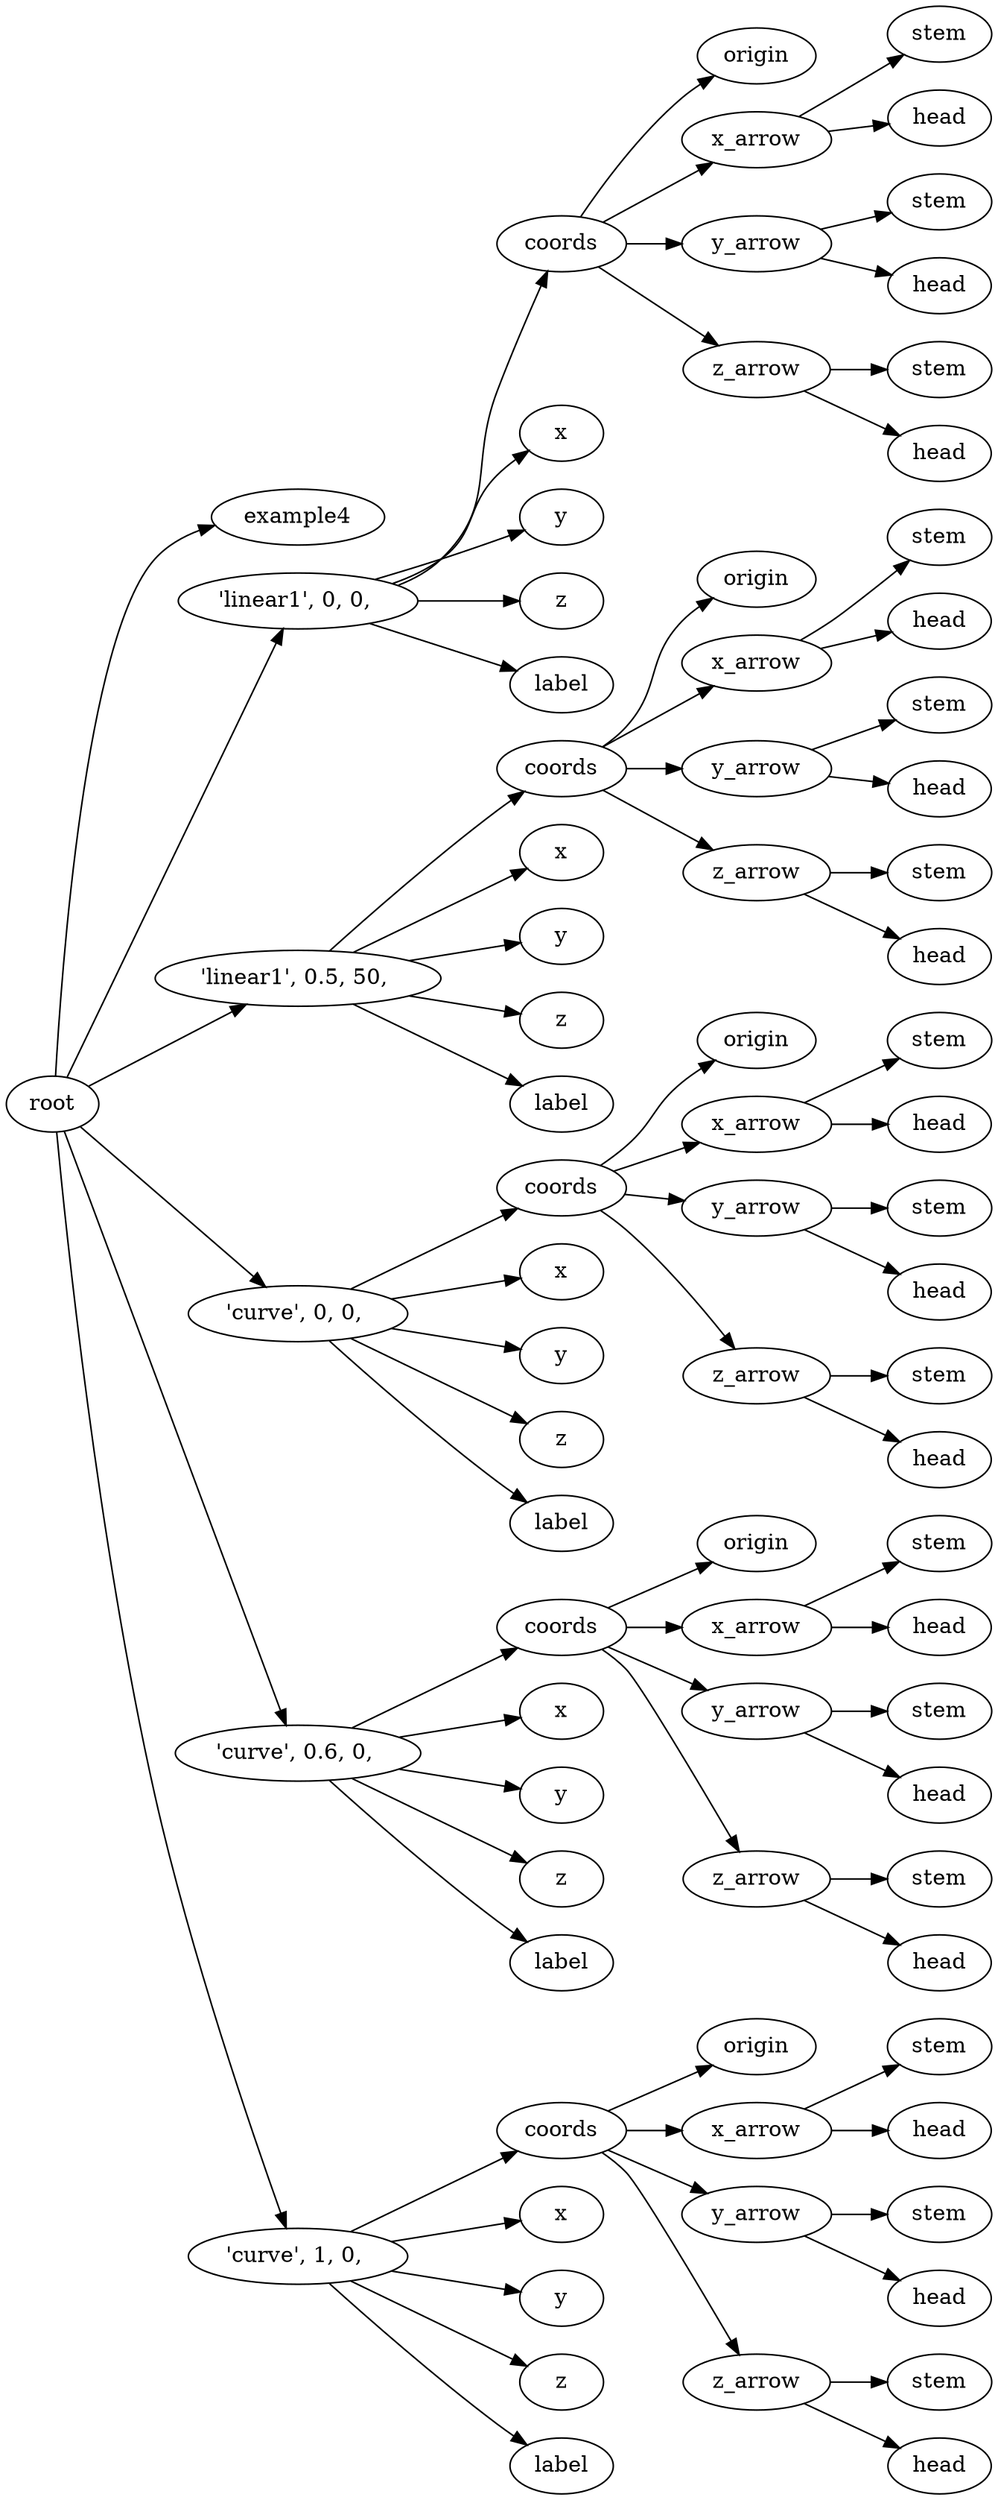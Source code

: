 digraph example4 {
	graph [rankdir=LR]
	root_551 [label=root href="javascript:s=&quot;\(\)\nNone&quot;; console.log(s); alert(s);"]
	example4_552 [label=example4 href="javascript:s=&quot;\(&#x27;example4&#x27;,\)\nLinearExtrude&quot;; console.log(s); alert(s);" tooltip=LinearExtrude]
	553 [label="'linear1',\ 0,\ 0,\ " href="javascript:s=&quot;\(&quot;&#x27;linear1&#x27;,\ 0,\ 0,\ &quot;,\)\nAnnotatedCoordinates&quot;; console.log(s); alert(s);" tooltip=AnnotatedCoordinates]
	coords_554 [label=coords href="javascript:s=&quot;\(&quot;&#x27;linear1&#x27;,\ 0,\ 0,\ &quot;,\ &#x27;coords&#x27;\)\nCoordinates&quot;; console.log(s); alert(s);" tooltip=Coordinates]
	origin_555 [label=origin href="javascript:s=&quot;\(&quot;&#x27;linear1&#x27;,\ 0,\ 0,\ &quot;,\ &#x27;coords&#x27;,\ &#x27;origin&#x27;\)\nCoordinatesCage&quot;; console.log(s); alert(s);" tooltip=CoordinatesCage]
	x_arrow_556 [label=x_arrow href="javascript:s=&quot;\(&quot;&#x27;linear1&#x27;,\ 0,\ 0,\ &quot;,\ &#x27;coords&#x27;,\ &#x27;x_arrow&#x27;\)\nArrow&quot;; console.log(s); alert(s);" tooltip=Arrow]
	stem_557 [label=stem href="javascript:s=&quot;\(&quot;&#x27;linear1&#x27;,\ 0,\ 0,\ &quot;,\ &#x27;coords&#x27;,\ &#x27;x_arrow&#x27;,\ &#x27;stem&#x27;\)\nCone&quot;; console.log(s); alert(s);" tooltip=Cone]
	head_558 [label=head href="javascript:s=&quot;\(&quot;&#x27;linear1&#x27;,\ 0,\ 0,\ &quot;,\ &#x27;coords&#x27;,\ &#x27;x_arrow&#x27;,\ &#x27;head&#x27;\)\nCone&quot;; console.log(s); alert(s);" tooltip=Cone]
	y_arrow_559 [label=y_arrow href="javascript:s=&quot;\(&quot;&#x27;linear1&#x27;,\ 0,\ 0,\ &quot;,\ &#x27;coords&#x27;,\ &#x27;y_arrow&#x27;\)\nArrow&quot;; console.log(s); alert(s);" tooltip=Arrow]
	stem_560 [label=stem href="javascript:s=&quot;\(&quot;&#x27;linear1&#x27;,\ 0,\ 0,\ &quot;,\ &#x27;coords&#x27;,\ &#x27;y_arrow&#x27;,\ &#x27;stem&#x27;\)\nCone&quot;; console.log(s); alert(s);" tooltip=Cone]
	head_561 [label=head href="javascript:s=&quot;\(&quot;&#x27;linear1&#x27;,\ 0,\ 0,\ &quot;,\ &#x27;coords&#x27;,\ &#x27;y_arrow&#x27;,\ &#x27;head&#x27;\)\nCone&quot;; console.log(s); alert(s);" tooltip=Cone]
	z_arrow_562 [label=z_arrow href="javascript:s=&quot;\(&quot;&#x27;linear1&#x27;,\ 0,\ 0,\ &quot;,\ &#x27;coords&#x27;,\ &#x27;z_arrow&#x27;\)\nArrow&quot;; console.log(s); alert(s);" tooltip=Arrow]
	stem_563 [label=stem href="javascript:s=&quot;\(&quot;&#x27;linear1&#x27;,\ 0,\ 0,\ &quot;,\ &#x27;coords&#x27;,\ &#x27;z_arrow&#x27;,\ &#x27;stem&#x27;\)\nCone&quot;; console.log(s); alert(s);" tooltip=Cone]
	head_564 [label=head href="javascript:s=&quot;\(&quot;&#x27;linear1&#x27;,\ 0,\ 0,\ &quot;,\ &#x27;coords&#x27;,\ &#x27;z_arrow&#x27;,\ &#x27;head&#x27;\)\nCone&quot;; console.log(s); alert(s);" tooltip=Cone]
	x_565 [label=x href="javascript:s=&quot;\(&quot;&#x27;linear1&#x27;,\ 0,\ 0,\ &quot;,\ &#x27;x&#x27;\)\nText&quot;; console.log(s); alert(s);" tooltip=Text]
	y_566 [label=y href="javascript:s=&quot;\(&quot;&#x27;linear1&#x27;,\ 0,\ 0,\ &quot;,\ &#x27;y&#x27;\)\nText&quot;; console.log(s); alert(s);" tooltip=Text]
	z_567 [label=z href="javascript:s=&quot;\(&quot;&#x27;linear1&#x27;,\ 0,\ 0,\ &quot;,\ &#x27;z&#x27;\)\nText&quot;; console.log(s); alert(s);" tooltip=Text]
	label_568 [label=label href="javascript:s=&quot;\(&quot;&#x27;linear1&#x27;,\ 0,\ 0,\ &quot;,\ &#x27;label&#x27;\)\nText&quot;; console.log(s); alert(s);" tooltip=Text]
	569 [label="'linear1',\ 0\.5,\ 50,\ " href="javascript:s=&quot;\(&quot;&#x27;linear1&#x27;,\ 0\.5,\ 50,\ &quot;,\)\nAnnotatedCoordinates&quot;; console.log(s); alert(s);" tooltip=AnnotatedCoordinates]
	coords_570 [label=coords href="javascript:s=&quot;\(&quot;&#x27;linear1&#x27;,\ 0\.5,\ 50,\ &quot;,\ &#x27;coords&#x27;\)\nCoordinates&quot;; console.log(s); alert(s);" tooltip=Coordinates]
	origin_571 [label=origin href="javascript:s=&quot;\(&quot;&#x27;linear1&#x27;,\ 0\.5,\ 50,\ &quot;,\ &#x27;coords&#x27;,\ &#x27;origin&#x27;\)\nCoordinatesCage&quot;; console.log(s); alert(s);" tooltip=CoordinatesCage]
	x_arrow_572 [label=x_arrow href="javascript:s=&quot;\(&quot;&#x27;linear1&#x27;,\ 0\.5,\ 50,\ &quot;,\ &#x27;coords&#x27;,\ &#x27;x_arrow&#x27;\)\nArrow&quot;; console.log(s); alert(s);" tooltip=Arrow]
	stem_573 [label=stem href="javascript:s=&quot;\(&quot;&#x27;linear1&#x27;,\ 0\.5,\ 50,\ &quot;,\ &#x27;coords&#x27;,\ &#x27;x_arrow&#x27;,\ &#x27;stem&#x27;\)\nCone&quot;; console.log(s); alert(s);" tooltip=Cone]
	head_574 [label=head href="javascript:s=&quot;\(&quot;&#x27;linear1&#x27;,\ 0\.5,\ 50,\ &quot;,\ &#x27;coords&#x27;,\ &#x27;x_arrow&#x27;,\ &#x27;head&#x27;\)\nCone&quot;; console.log(s); alert(s);" tooltip=Cone]
	y_arrow_575 [label=y_arrow href="javascript:s=&quot;\(&quot;&#x27;linear1&#x27;,\ 0\.5,\ 50,\ &quot;,\ &#x27;coords&#x27;,\ &#x27;y_arrow&#x27;\)\nArrow&quot;; console.log(s); alert(s);" tooltip=Arrow]
	stem_576 [label=stem href="javascript:s=&quot;\(&quot;&#x27;linear1&#x27;,\ 0\.5,\ 50,\ &quot;,\ &#x27;coords&#x27;,\ &#x27;y_arrow&#x27;,\ &#x27;stem&#x27;\)\nCone&quot;; console.log(s); alert(s);" tooltip=Cone]
	head_577 [label=head href="javascript:s=&quot;\(&quot;&#x27;linear1&#x27;,\ 0\.5,\ 50,\ &quot;,\ &#x27;coords&#x27;,\ &#x27;y_arrow&#x27;,\ &#x27;head&#x27;\)\nCone&quot;; console.log(s); alert(s);" tooltip=Cone]
	z_arrow_578 [label=z_arrow href="javascript:s=&quot;\(&quot;&#x27;linear1&#x27;,\ 0\.5,\ 50,\ &quot;,\ &#x27;coords&#x27;,\ &#x27;z_arrow&#x27;\)\nArrow&quot;; console.log(s); alert(s);" tooltip=Arrow]
	stem_579 [label=stem href="javascript:s=&quot;\(&quot;&#x27;linear1&#x27;,\ 0\.5,\ 50,\ &quot;,\ &#x27;coords&#x27;,\ &#x27;z_arrow&#x27;,\ &#x27;stem&#x27;\)\nCone&quot;; console.log(s); alert(s);" tooltip=Cone]
	head_580 [label=head href="javascript:s=&quot;\(&quot;&#x27;linear1&#x27;,\ 0\.5,\ 50,\ &quot;,\ &#x27;coords&#x27;,\ &#x27;z_arrow&#x27;,\ &#x27;head&#x27;\)\nCone&quot;; console.log(s); alert(s);" tooltip=Cone]
	x_581 [label=x href="javascript:s=&quot;\(&quot;&#x27;linear1&#x27;,\ 0\.5,\ 50,\ &quot;,\ &#x27;x&#x27;\)\nText&quot;; console.log(s); alert(s);" tooltip=Text]
	y_582 [label=y href="javascript:s=&quot;\(&quot;&#x27;linear1&#x27;,\ 0\.5,\ 50,\ &quot;,\ &#x27;y&#x27;\)\nText&quot;; console.log(s); alert(s);" tooltip=Text]
	z_583 [label=z href="javascript:s=&quot;\(&quot;&#x27;linear1&#x27;,\ 0\.5,\ 50,\ &quot;,\ &#x27;z&#x27;\)\nText&quot;; console.log(s); alert(s);" tooltip=Text]
	label_584 [label=label href="javascript:s=&quot;\(&quot;&#x27;linear1&#x27;,\ 0\.5,\ 50,\ &quot;,\ &#x27;label&#x27;\)\nText&quot;; console.log(s); alert(s);" tooltip=Text]
	585 [label="'curve',\ 0,\ 0,\ " href="javascript:s=&quot;\(&quot;&#x27;curve&#x27;,\ 0,\ 0,\ &quot;,\)\nAnnotatedCoordinates&quot;; console.log(s); alert(s);" tooltip=AnnotatedCoordinates]
	coords_586 [label=coords href="javascript:s=&quot;\(&quot;&#x27;curve&#x27;,\ 0,\ 0,\ &quot;,\ &#x27;coords&#x27;\)\nCoordinates&quot;; console.log(s); alert(s);" tooltip=Coordinates]
	origin_587 [label=origin href="javascript:s=&quot;\(&quot;&#x27;curve&#x27;,\ 0,\ 0,\ &quot;,\ &#x27;coords&#x27;,\ &#x27;origin&#x27;\)\nCoordinatesCage&quot;; console.log(s); alert(s);" tooltip=CoordinatesCage]
	x_arrow_588 [label=x_arrow href="javascript:s=&quot;\(&quot;&#x27;curve&#x27;,\ 0,\ 0,\ &quot;,\ &#x27;coords&#x27;,\ &#x27;x_arrow&#x27;\)\nArrow&quot;; console.log(s); alert(s);" tooltip=Arrow]
	stem_589 [label=stem href="javascript:s=&quot;\(&quot;&#x27;curve&#x27;,\ 0,\ 0,\ &quot;,\ &#x27;coords&#x27;,\ &#x27;x_arrow&#x27;,\ &#x27;stem&#x27;\)\nCone&quot;; console.log(s); alert(s);" tooltip=Cone]
	head_590 [label=head href="javascript:s=&quot;\(&quot;&#x27;curve&#x27;,\ 0,\ 0,\ &quot;,\ &#x27;coords&#x27;,\ &#x27;x_arrow&#x27;,\ &#x27;head&#x27;\)\nCone&quot;; console.log(s); alert(s);" tooltip=Cone]
	y_arrow_591 [label=y_arrow href="javascript:s=&quot;\(&quot;&#x27;curve&#x27;,\ 0,\ 0,\ &quot;,\ &#x27;coords&#x27;,\ &#x27;y_arrow&#x27;\)\nArrow&quot;; console.log(s); alert(s);" tooltip=Arrow]
	stem_592 [label=stem href="javascript:s=&quot;\(&quot;&#x27;curve&#x27;,\ 0,\ 0,\ &quot;,\ &#x27;coords&#x27;,\ &#x27;y_arrow&#x27;,\ &#x27;stem&#x27;\)\nCone&quot;; console.log(s); alert(s);" tooltip=Cone]
	head_593 [label=head href="javascript:s=&quot;\(&quot;&#x27;curve&#x27;,\ 0,\ 0,\ &quot;,\ &#x27;coords&#x27;,\ &#x27;y_arrow&#x27;,\ &#x27;head&#x27;\)\nCone&quot;; console.log(s); alert(s);" tooltip=Cone]
	z_arrow_594 [label=z_arrow href="javascript:s=&quot;\(&quot;&#x27;curve&#x27;,\ 0,\ 0,\ &quot;,\ &#x27;coords&#x27;,\ &#x27;z_arrow&#x27;\)\nArrow&quot;; console.log(s); alert(s);" tooltip=Arrow]
	stem_595 [label=stem href="javascript:s=&quot;\(&quot;&#x27;curve&#x27;,\ 0,\ 0,\ &quot;,\ &#x27;coords&#x27;,\ &#x27;z_arrow&#x27;,\ &#x27;stem&#x27;\)\nCone&quot;; console.log(s); alert(s);" tooltip=Cone]
	head_596 [label=head href="javascript:s=&quot;\(&quot;&#x27;curve&#x27;,\ 0,\ 0,\ &quot;,\ &#x27;coords&#x27;,\ &#x27;z_arrow&#x27;,\ &#x27;head&#x27;\)\nCone&quot;; console.log(s); alert(s);" tooltip=Cone]
	x_597 [label=x href="javascript:s=&quot;\(&quot;&#x27;curve&#x27;,\ 0,\ 0,\ &quot;,\ &#x27;x&#x27;\)\nText&quot;; console.log(s); alert(s);" tooltip=Text]
	y_598 [label=y href="javascript:s=&quot;\(&quot;&#x27;curve&#x27;,\ 0,\ 0,\ &quot;,\ &#x27;y&#x27;\)\nText&quot;; console.log(s); alert(s);" tooltip=Text]
	z_599 [label=z href="javascript:s=&quot;\(&quot;&#x27;curve&#x27;,\ 0,\ 0,\ &quot;,\ &#x27;z&#x27;\)\nText&quot;; console.log(s); alert(s);" tooltip=Text]
	label_600 [label=label href="javascript:s=&quot;\(&quot;&#x27;curve&#x27;,\ 0,\ 0,\ &quot;,\ &#x27;label&#x27;\)\nText&quot;; console.log(s); alert(s);" tooltip=Text]
	601 [label="'curve',\ 0\.6,\ 0,\ " href="javascript:s=&quot;\(&quot;&#x27;curve&#x27;,\ 0\.6,\ 0,\ &quot;,\)\nAnnotatedCoordinates&quot;; console.log(s); alert(s);" tooltip=AnnotatedCoordinates]
	coords_602 [label=coords href="javascript:s=&quot;\(&quot;&#x27;curve&#x27;,\ 0\.6,\ 0,\ &quot;,\ &#x27;coords&#x27;\)\nCoordinates&quot;; console.log(s); alert(s);" tooltip=Coordinates]
	origin_603 [label=origin href="javascript:s=&quot;\(&quot;&#x27;curve&#x27;,\ 0\.6,\ 0,\ &quot;,\ &#x27;coords&#x27;,\ &#x27;origin&#x27;\)\nCoordinatesCage&quot;; console.log(s); alert(s);" tooltip=CoordinatesCage]
	x_arrow_604 [label=x_arrow href="javascript:s=&quot;\(&quot;&#x27;curve&#x27;,\ 0\.6,\ 0,\ &quot;,\ &#x27;coords&#x27;,\ &#x27;x_arrow&#x27;\)\nArrow&quot;; console.log(s); alert(s);" tooltip=Arrow]
	stem_605 [label=stem href="javascript:s=&quot;\(&quot;&#x27;curve&#x27;,\ 0\.6,\ 0,\ &quot;,\ &#x27;coords&#x27;,\ &#x27;x_arrow&#x27;,\ &#x27;stem&#x27;\)\nCone&quot;; console.log(s); alert(s);" tooltip=Cone]
	head_606 [label=head href="javascript:s=&quot;\(&quot;&#x27;curve&#x27;,\ 0\.6,\ 0,\ &quot;,\ &#x27;coords&#x27;,\ &#x27;x_arrow&#x27;,\ &#x27;head&#x27;\)\nCone&quot;; console.log(s); alert(s);" tooltip=Cone]
	y_arrow_607 [label=y_arrow href="javascript:s=&quot;\(&quot;&#x27;curve&#x27;,\ 0\.6,\ 0,\ &quot;,\ &#x27;coords&#x27;,\ &#x27;y_arrow&#x27;\)\nArrow&quot;; console.log(s); alert(s);" tooltip=Arrow]
	stem_608 [label=stem href="javascript:s=&quot;\(&quot;&#x27;curve&#x27;,\ 0\.6,\ 0,\ &quot;,\ &#x27;coords&#x27;,\ &#x27;y_arrow&#x27;,\ &#x27;stem&#x27;\)\nCone&quot;; console.log(s); alert(s);" tooltip=Cone]
	head_609 [label=head href="javascript:s=&quot;\(&quot;&#x27;curve&#x27;,\ 0\.6,\ 0,\ &quot;,\ &#x27;coords&#x27;,\ &#x27;y_arrow&#x27;,\ &#x27;head&#x27;\)\nCone&quot;; console.log(s); alert(s);" tooltip=Cone]
	z_arrow_610 [label=z_arrow href="javascript:s=&quot;\(&quot;&#x27;curve&#x27;,\ 0\.6,\ 0,\ &quot;,\ &#x27;coords&#x27;,\ &#x27;z_arrow&#x27;\)\nArrow&quot;; console.log(s); alert(s);" tooltip=Arrow]
	stem_611 [label=stem href="javascript:s=&quot;\(&quot;&#x27;curve&#x27;,\ 0\.6,\ 0,\ &quot;,\ &#x27;coords&#x27;,\ &#x27;z_arrow&#x27;,\ &#x27;stem&#x27;\)\nCone&quot;; console.log(s); alert(s);" tooltip=Cone]
	head_612 [label=head href="javascript:s=&quot;\(&quot;&#x27;curve&#x27;,\ 0\.6,\ 0,\ &quot;,\ &#x27;coords&#x27;,\ &#x27;z_arrow&#x27;,\ &#x27;head&#x27;\)\nCone&quot;; console.log(s); alert(s);" tooltip=Cone]
	x_613 [label=x href="javascript:s=&quot;\(&quot;&#x27;curve&#x27;,\ 0\.6,\ 0,\ &quot;,\ &#x27;x&#x27;\)\nText&quot;; console.log(s); alert(s);" tooltip=Text]
	y_614 [label=y href="javascript:s=&quot;\(&quot;&#x27;curve&#x27;,\ 0\.6,\ 0,\ &quot;,\ &#x27;y&#x27;\)\nText&quot;; console.log(s); alert(s);" tooltip=Text]
	z_615 [label=z href="javascript:s=&quot;\(&quot;&#x27;curve&#x27;,\ 0\.6,\ 0,\ &quot;,\ &#x27;z&#x27;\)\nText&quot;; console.log(s); alert(s);" tooltip=Text]
	label_616 [label=label href="javascript:s=&quot;\(&quot;&#x27;curve&#x27;,\ 0\.6,\ 0,\ &quot;,\ &#x27;label&#x27;\)\nText&quot;; console.log(s); alert(s);" tooltip=Text]
	617 [label="'curve',\ 1,\ 0,\ " href="javascript:s=&quot;\(&quot;&#x27;curve&#x27;,\ 1,\ 0,\ &quot;,\)\nAnnotatedCoordinates&quot;; console.log(s); alert(s);" tooltip=AnnotatedCoordinates]
	coords_618 [label=coords href="javascript:s=&quot;\(&quot;&#x27;curve&#x27;,\ 1,\ 0,\ &quot;,\ &#x27;coords&#x27;\)\nCoordinates&quot;; console.log(s); alert(s);" tooltip=Coordinates]
	origin_619 [label=origin href="javascript:s=&quot;\(&quot;&#x27;curve&#x27;,\ 1,\ 0,\ &quot;,\ &#x27;coords&#x27;,\ &#x27;origin&#x27;\)\nCoordinatesCage&quot;; console.log(s); alert(s);" tooltip=CoordinatesCage]
	x_arrow_620 [label=x_arrow href="javascript:s=&quot;\(&quot;&#x27;curve&#x27;,\ 1,\ 0,\ &quot;,\ &#x27;coords&#x27;,\ &#x27;x_arrow&#x27;\)\nArrow&quot;; console.log(s); alert(s);" tooltip=Arrow]
	stem_621 [label=stem href="javascript:s=&quot;\(&quot;&#x27;curve&#x27;,\ 1,\ 0,\ &quot;,\ &#x27;coords&#x27;,\ &#x27;x_arrow&#x27;,\ &#x27;stem&#x27;\)\nCone&quot;; console.log(s); alert(s);" tooltip=Cone]
	head_622 [label=head href="javascript:s=&quot;\(&quot;&#x27;curve&#x27;,\ 1,\ 0,\ &quot;,\ &#x27;coords&#x27;,\ &#x27;x_arrow&#x27;,\ &#x27;head&#x27;\)\nCone&quot;; console.log(s); alert(s);" tooltip=Cone]
	y_arrow_623 [label=y_arrow href="javascript:s=&quot;\(&quot;&#x27;curve&#x27;,\ 1,\ 0,\ &quot;,\ &#x27;coords&#x27;,\ &#x27;y_arrow&#x27;\)\nArrow&quot;; console.log(s); alert(s);" tooltip=Arrow]
	stem_624 [label=stem href="javascript:s=&quot;\(&quot;&#x27;curve&#x27;,\ 1,\ 0,\ &quot;,\ &#x27;coords&#x27;,\ &#x27;y_arrow&#x27;,\ &#x27;stem&#x27;\)\nCone&quot;; console.log(s); alert(s);" tooltip=Cone]
	head_625 [label=head href="javascript:s=&quot;\(&quot;&#x27;curve&#x27;,\ 1,\ 0,\ &quot;,\ &#x27;coords&#x27;,\ &#x27;y_arrow&#x27;,\ &#x27;head&#x27;\)\nCone&quot;; console.log(s); alert(s);" tooltip=Cone]
	z_arrow_626 [label=z_arrow href="javascript:s=&quot;\(&quot;&#x27;curve&#x27;,\ 1,\ 0,\ &quot;,\ &#x27;coords&#x27;,\ &#x27;z_arrow&#x27;\)\nArrow&quot;; console.log(s); alert(s);" tooltip=Arrow]
	stem_627 [label=stem href="javascript:s=&quot;\(&quot;&#x27;curve&#x27;,\ 1,\ 0,\ &quot;,\ &#x27;coords&#x27;,\ &#x27;z_arrow&#x27;,\ &#x27;stem&#x27;\)\nCone&quot;; console.log(s); alert(s);" tooltip=Cone]
	head_628 [label=head href="javascript:s=&quot;\(&quot;&#x27;curve&#x27;,\ 1,\ 0,\ &quot;,\ &#x27;coords&#x27;,\ &#x27;z_arrow&#x27;,\ &#x27;head&#x27;\)\nCone&quot;; console.log(s); alert(s);" tooltip=Cone]
	x_629 [label=x href="javascript:s=&quot;\(&quot;&#x27;curve&#x27;,\ 1,\ 0,\ &quot;,\ &#x27;x&#x27;\)\nText&quot;; console.log(s); alert(s);" tooltip=Text]
	y_630 [label=y href="javascript:s=&quot;\(&quot;&#x27;curve&#x27;,\ 1,\ 0,\ &quot;,\ &#x27;y&#x27;\)\nText&quot;; console.log(s); alert(s);" tooltip=Text]
	z_631 [label=z href="javascript:s=&quot;\(&quot;&#x27;curve&#x27;,\ 1,\ 0,\ &quot;,\ &#x27;z&#x27;\)\nText&quot;; console.log(s); alert(s);" tooltip=Text]
	label_632 [label=label href="javascript:s=&quot;\(&quot;&#x27;curve&#x27;,\ 1,\ 0,\ &quot;,\ &#x27;label&#x27;\)\nText&quot;; console.log(s); alert(s);" tooltip=Text]
	root_551 -> example4_552
	root_551 -> 553
	553 -> coords_554
	coords_554 -> origin_555
	coords_554 -> x_arrow_556
	x_arrow_556 -> stem_557
	x_arrow_556 -> head_558
	coords_554 -> y_arrow_559
	y_arrow_559 -> stem_560
	y_arrow_559 -> head_561
	coords_554 -> z_arrow_562
	z_arrow_562 -> stem_563
	z_arrow_562 -> head_564
	553 -> x_565
	553 -> y_566
	553 -> z_567
	553 -> label_568
	root_551 -> 569
	569 -> coords_570
	coords_570 -> origin_571
	coords_570 -> x_arrow_572
	x_arrow_572 -> stem_573
	x_arrow_572 -> head_574
	coords_570 -> y_arrow_575
	y_arrow_575 -> stem_576
	y_arrow_575 -> head_577
	coords_570 -> z_arrow_578
	z_arrow_578 -> stem_579
	z_arrow_578 -> head_580
	569 -> x_581
	569 -> y_582
	569 -> z_583
	569 -> label_584
	root_551 -> 585
	585 -> coords_586
	coords_586 -> origin_587
	coords_586 -> x_arrow_588
	x_arrow_588 -> stem_589
	x_arrow_588 -> head_590
	coords_586 -> y_arrow_591
	y_arrow_591 -> stem_592
	y_arrow_591 -> head_593
	coords_586 -> z_arrow_594
	z_arrow_594 -> stem_595
	z_arrow_594 -> head_596
	585 -> x_597
	585 -> y_598
	585 -> z_599
	585 -> label_600
	root_551 -> 601
	601 -> coords_602
	coords_602 -> origin_603
	coords_602 -> x_arrow_604
	x_arrow_604 -> stem_605
	x_arrow_604 -> head_606
	coords_602 -> y_arrow_607
	y_arrow_607 -> stem_608
	y_arrow_607 -> head_609
	coords_602 -> z_arrow_610
	z_arrow_610 -> stem_611
	z_arrow_610 -> head_612
	601 -> x_613
	601 -> y_614
	601 -> z_615
	601 -> label_616
	root_551 -> 617
	617 -> coords_618
	coords_618 -> origin_619
	coords_618 -> x_arrow_620
	x_arrow_620 -> stem_621
	x_arrow_620 -> head_622
	coords_618 -> y_arrow_623
	y_arrow_623 -> stem_624
	y_arrow_623 -> head_625
	coords_618 -> z_arrow_626
	z_arrow_626 -> stem_627
	z_arrow_626 -> head_628
	617 -> x_629
	617 -> y_630
	617 -> z_631
	617 -> label_632
}
